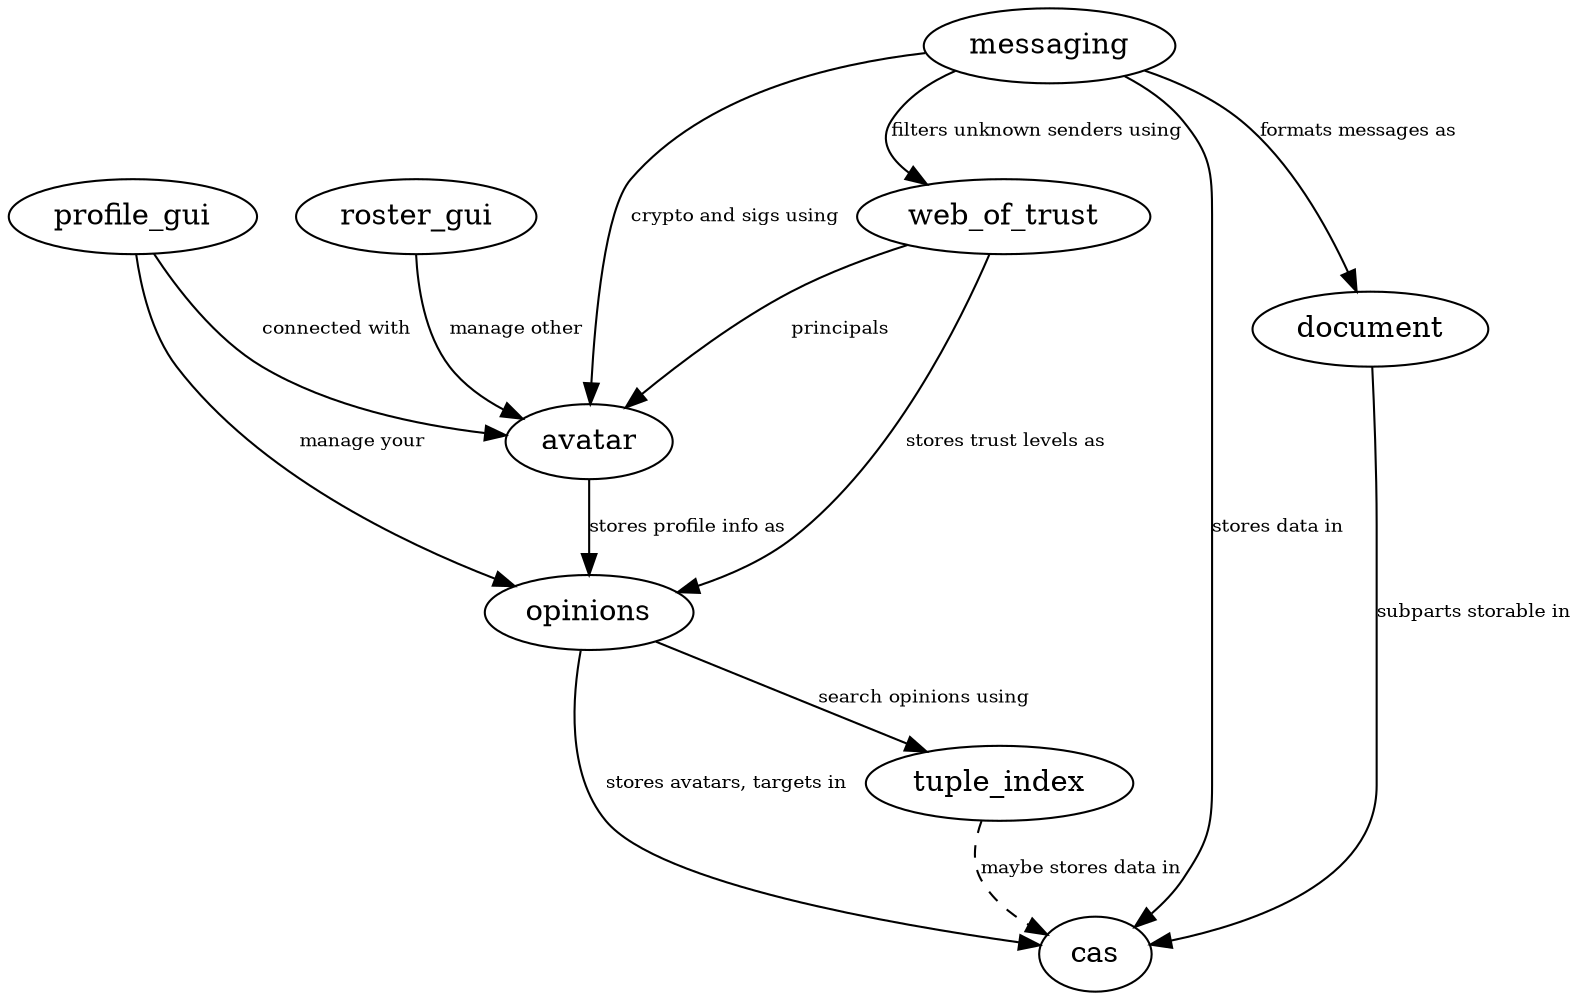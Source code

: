 digraph G {
    edge [fontsize=9];
    profile_gui -> avatar [label="connected with"]
    profile_gui -> opinions [label="manage your"]
    roster_gui -> avatar [label="manage other"]
    messaging -> avatar [label="crypto and sigs using"]
    messaging -> web_of_trust [label="filters unknown senders using"]
    messaging -> document [label="formats messages as"]
    avatar -> opinions [label="stores profile info as"]
    opinions -> tuple_index [label="search opinions using"]
    opinions -> cas [label="stores avatars, targets in"]
    messaging -> cas [label="stores data in"]
    tuple_index -> cas [style=dashed label="maybe stores data in"]
    document -> cas [label="subparts storable in"]
    web_of_trust -> avatar [label="principals"]
    web_of_trust -> opinions [label="stores trust levels as"]
}
